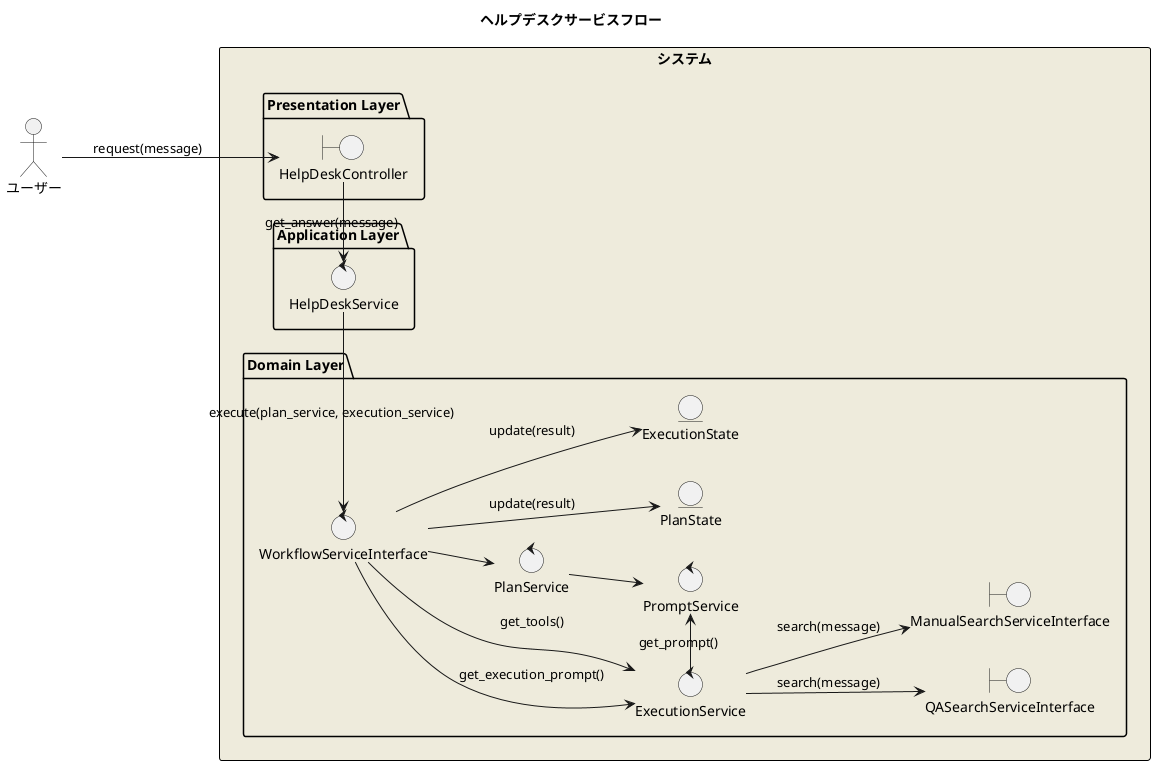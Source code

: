 @startuml

title ヘルプデスクサービスフロー

' ロバストネス図記法
skinparam rectangle {
  BackgroundColor #EEEBDC
  BorderColor Black
}

left to right direction

actor "ユーザー" as User

rectangle "システム" {
    package "Presentation Layer" {
        boundary HelpDeskController
    }
    
    package "Application Layer" {
        control HelpDeskService
    }
    
    package "Domain Layer" {
        control WorkflowServiceInterface
        control PlanService
        control ExecutionService
        control PromptService
        entity PlanState
        entity ExecutionState
    
        boundary QASearchServiceInterface
        boundary ManualSearchServiceInterface    
    }
}

User --> HelpDeskController : request(message)
HelpDeskController -> HelpDeskService : get_answer(message)
HelpDeskService -> WorkflowServiceInterface: execute(plan_service, execution_service)
WorkflowServiceInterface -> PlanService: get_plan_prompt()
PlanService -> PromptService: get_prompt()
WorkflowServiceInterface -> ExecutionService: get_execution_prompt()
ExecutionService -> PromptService: get_prompt()
WorkflowServiceInterface --> ExecutionService: get_tools()
ExecutionService --> QASearchServiceInterface: search(message)
ExecutionService --> ManualSearchServiceInterface: search(message)
WorkflowServiceInterface --> PlanState: update(result)
WorkflowServiceInterface --> ExecutionState: update(result)

@enduml